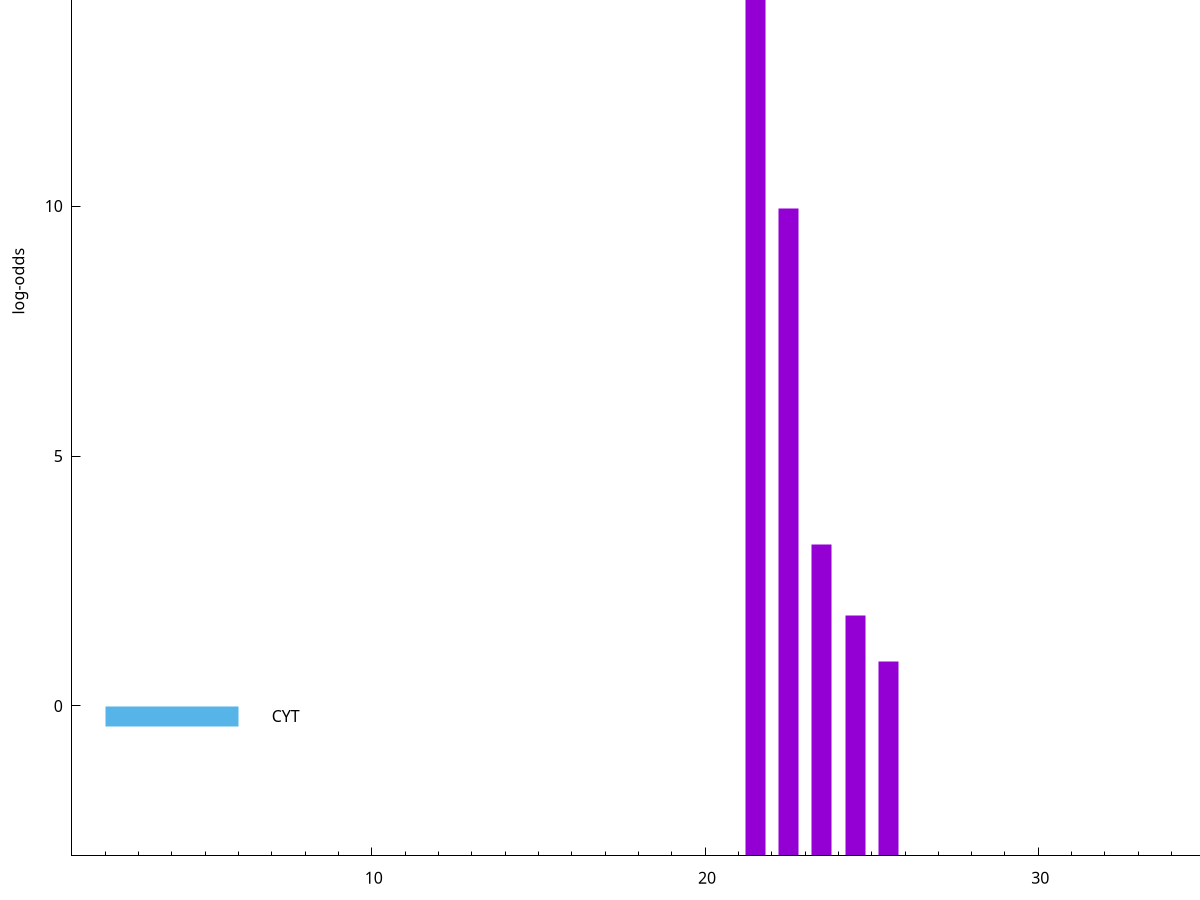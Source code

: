 set title "LipoP predictions for SRR4017925.gff"
set size 2., 1.4
set xrange [1:70] 
set mxtics 10
set yrange [-3:20]
set y2range [0:23]
set ylabel "log-odds"
set term postscript eps color solid "Helvetica" 30
set output "SRR4017925.gff14.eps"
set arrow from 2,14.4553 to 6,14.4553 nohead lt 1 lw 20
set label "SpI" at 7,14.4553
set arrow from 2,-0.200913 to 6,-0.200913 nohead lt 3 lw 20
set label "CYT" at 7,-0.200913
set arrow from 2,14.4553 to 6,14.4553 nohead lt 1 lw 20
set label "SpI" at 7,14.4553
# NOTE: The scores below are the log-odds scores with the threshold
# NOTE: subtracted (a hack to make gnuplot make the histogram all
# NOTE: look nice).
plot "-" axes x1y2 title "" with impulses lt 1 lw 20
21.500000 17.388800
22.500000 12.962100
23.500000 6.225470
24.500000 4.818230
25.500000 3.884616
e
exit
